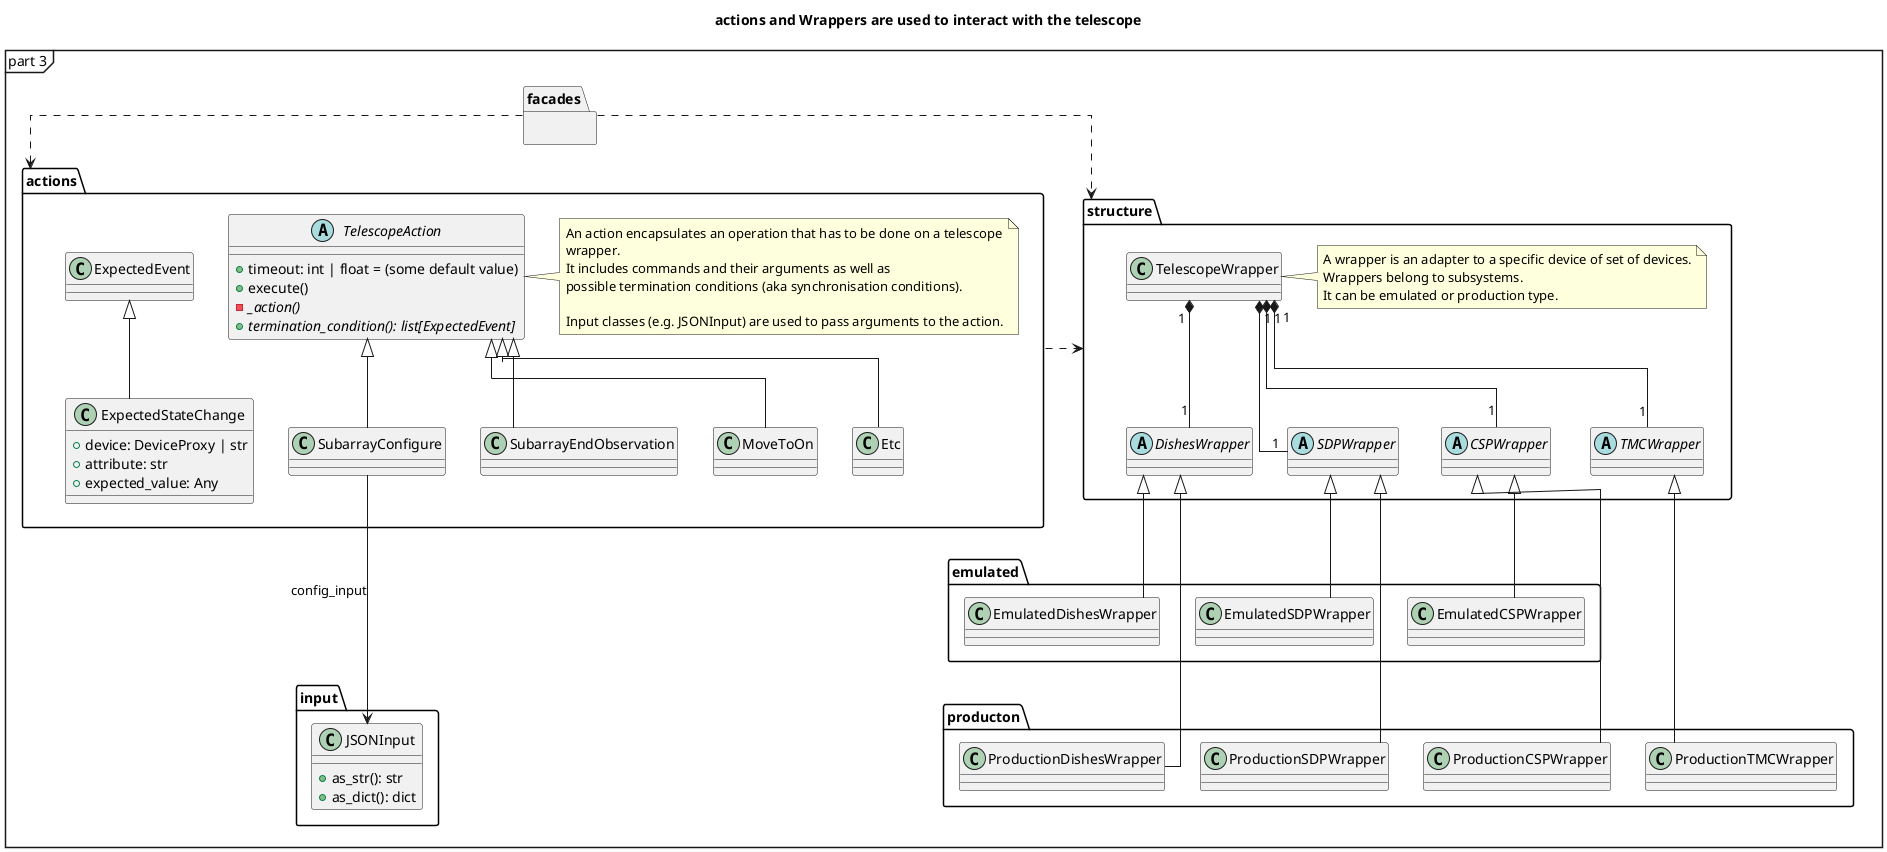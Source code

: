 @startuml

mainframe part 3
'skinparam packageStyle rectangle
skinparam linetype ortho

title actions and Wrappers are used to interact with the telescope


package "facades" {

}

' Wrappers and Wrapper in the middle
package "structure" {
    class TelescopeWrapper {
    }

    note right
    A wrapper is an adapter to a specific device of set of devices.
    Wrappers belong to subsystems.
    It can be emulated or production type.
    end note

    abstract class TMCWrapper
    abstract class CSPWrapper
    abstract class SDPWrapper
    abstract class DishesWrapper
     
    TelescopeWrapper "1" *-- "1" TMCWrapper
    TelescopeWrapper "1" *-- "1" CSPWrapper
    TelescopeWrapper "1" *-- "1" SDPWrapper
    TelescopeWrapper "1" *-- "1" DishesWrapper
}

package "producton" {
    class ProductionTMCWrapper
    class ProductionCSPWrapper
    class ProductionSDPWrapper
    class ProductionDishesWrapper
}

package "emulated" {
    class EmulatedCSPWrapper
    class EmulatedSDPWrapper
    class EmulatedDishesWrapper
}

ProductionTMCWrapper -up-|> TMCWrapper
ProductionCSPWrapper -up-|> CSPWrapper
ProductionSDPWrapper -up-|> SDPWrapper
ProductionDishesWrapper -up-|> DishesWrapper


EmulatedCSPWrapper -up-|> CSPWrapper
EmulatedSDPWrapper -up-|> SDPWrapper
EmulatedDishesWrapper -up-|> DishesWrapper

package "actions" {
    abstract class TelescopeAction {
        + timeout: int | float = (some default value)
        + execute()
        - _action() {abstract}
        + termination_condition(): list[ExpectedEvent] {abstract}
    }

    note right
    An action encapsulates an operation that has to be done on a telescope
    wrapper.
    It includes commands and their arguments as well as
    possible termination conditions (aka synchronisation conditions).

    Input classes (e.g. JSONInput) are used to pass arguments to the action.
    end note

    class ExpectedEvent

    class ExpectedStateChange {
        + device: DeviceProxy | str
        + attribute: str
        + expected_value: Any
    }

    ExpectedStateChange -up-|> ExpectedEvent

    class SubarrayConfigure
    class SubarrayEndObservation
    class MoveToOn
    class Etc

    SubarrayConfigure -up-|> TelescopeAction
    SubarrayEndObservation -up-|> TelescopeAction
    MoveToOn -up-|> TelescopeAction
    Etc -up-|> TelescopeAction

    ' TelescopeAction ...> ExpectedEvent
}

package input {
    class JSONInput {
        + as_str(): str
        + as_dict(): dict
    }
}

SubarrayConfigure ---> JSONInput : config_input

' Stacking packages vertically
facades ..> structure
facades ..> actions

actions .> structure


' Position emulated devices slightly lower
EmulatedCSPWrapper -[hidden]down- ProductionCSPWrapper
EmulatedSDPWrapper -[hidden]down- ProductionSDPWrapper
EmulatedDishesWrapper -[hidden]down- ProductionDishesWrapper

@enduml